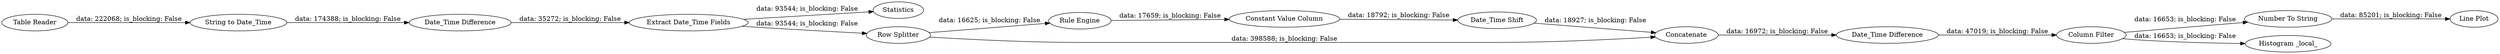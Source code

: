 digraph {
	"4158397796744408359_13" [label="Rule Engine"]
	"4158397796744408359_2" [label="String to Date_Time"]
	"4158397796744408359_11" [label="Date_Time Shift"]
	"4158397796744408359_14" [label="Constant Value Column"]
	"4158397796744408359_20" [label="Number To String"]
	"4158397796744408359_10" [label=Statistics]
	"4158397796744408359_19" [label="Histogram _local_"]
	"4158397796744408359_22" [label="Line Plot"]
	"4158397796744408359_12" [label="Row Splitter"]
	"4158397796744408359_17" [label="Date_Time Difference"]
	"4158397796744408359_3" [label="Date_Time Difference"]
	"4158397796744408359_1" [label="Table Reader"]
	"4158397796744408359_6" [label="Extract Date_Time Fields"]
	"4158397796744408359_18" [label="Column Filter"]
	"4158397796744408359_15" [label=Concatenate]
	"4158397796744408359_1" -> "4158397796744408359_2" [label="data: 222068; is_blocking: False"]
	"4158397796744408359_15" -> "4158397796744408359_17" [label="data: 16972; is_blocking: False"]
	"4158397796744408359_17" -> "4158397796744408359_18" [label="data: 47019; is_blocking: False"]
	"4158397796744408359_14" -> "4158397796744408359_11" [label="data: 18792; is_blocking: False"]
	"4158397796744408359_20" -> "4158397796744408359_22" [label="data: 85201; is_blocking: False"]
	"4158397796744408359_11" -> "4158397796744408359_15" [label="data: 18927; is_blocking: False"]
	"4158397796744408359_6" -> "4158397796744408359_10" [label="data: 93544; is_blocking: False"]
	"4158397796744408359_12" -> "4158397796744408359_15" [label="data: 398588; is_blocking: False"]
	"4158397796744408359_2" -> "4158397796744408359_3" [label="data: 174388; is_blocking: False"]
	"4158397796744408359_13" -> "4158397796744408359_14" [label="data: 17659; is_blocking: False"]
	"4158397796744408359_18" -> "4158397796744408359_19" [label="data: 16653; is_blocking: False"]
	"4158397796744408359_18" -> "4158397796744408359_20" [label="data: 16653; is_blocking: False"]
	"4158397796744408359_12" -> "4158397796744408359_13" [label="data: 16625; is_blocking: False"]
	"4158397796744408359_3" -> "4158397796744408359_6" [label="data: 35272; is_blocking: False"]
	"4158397796744408359_6" -> "4158397796744408359_12" [label="data: 93544; is_blocking: False"]
	rankdir=LR
}
